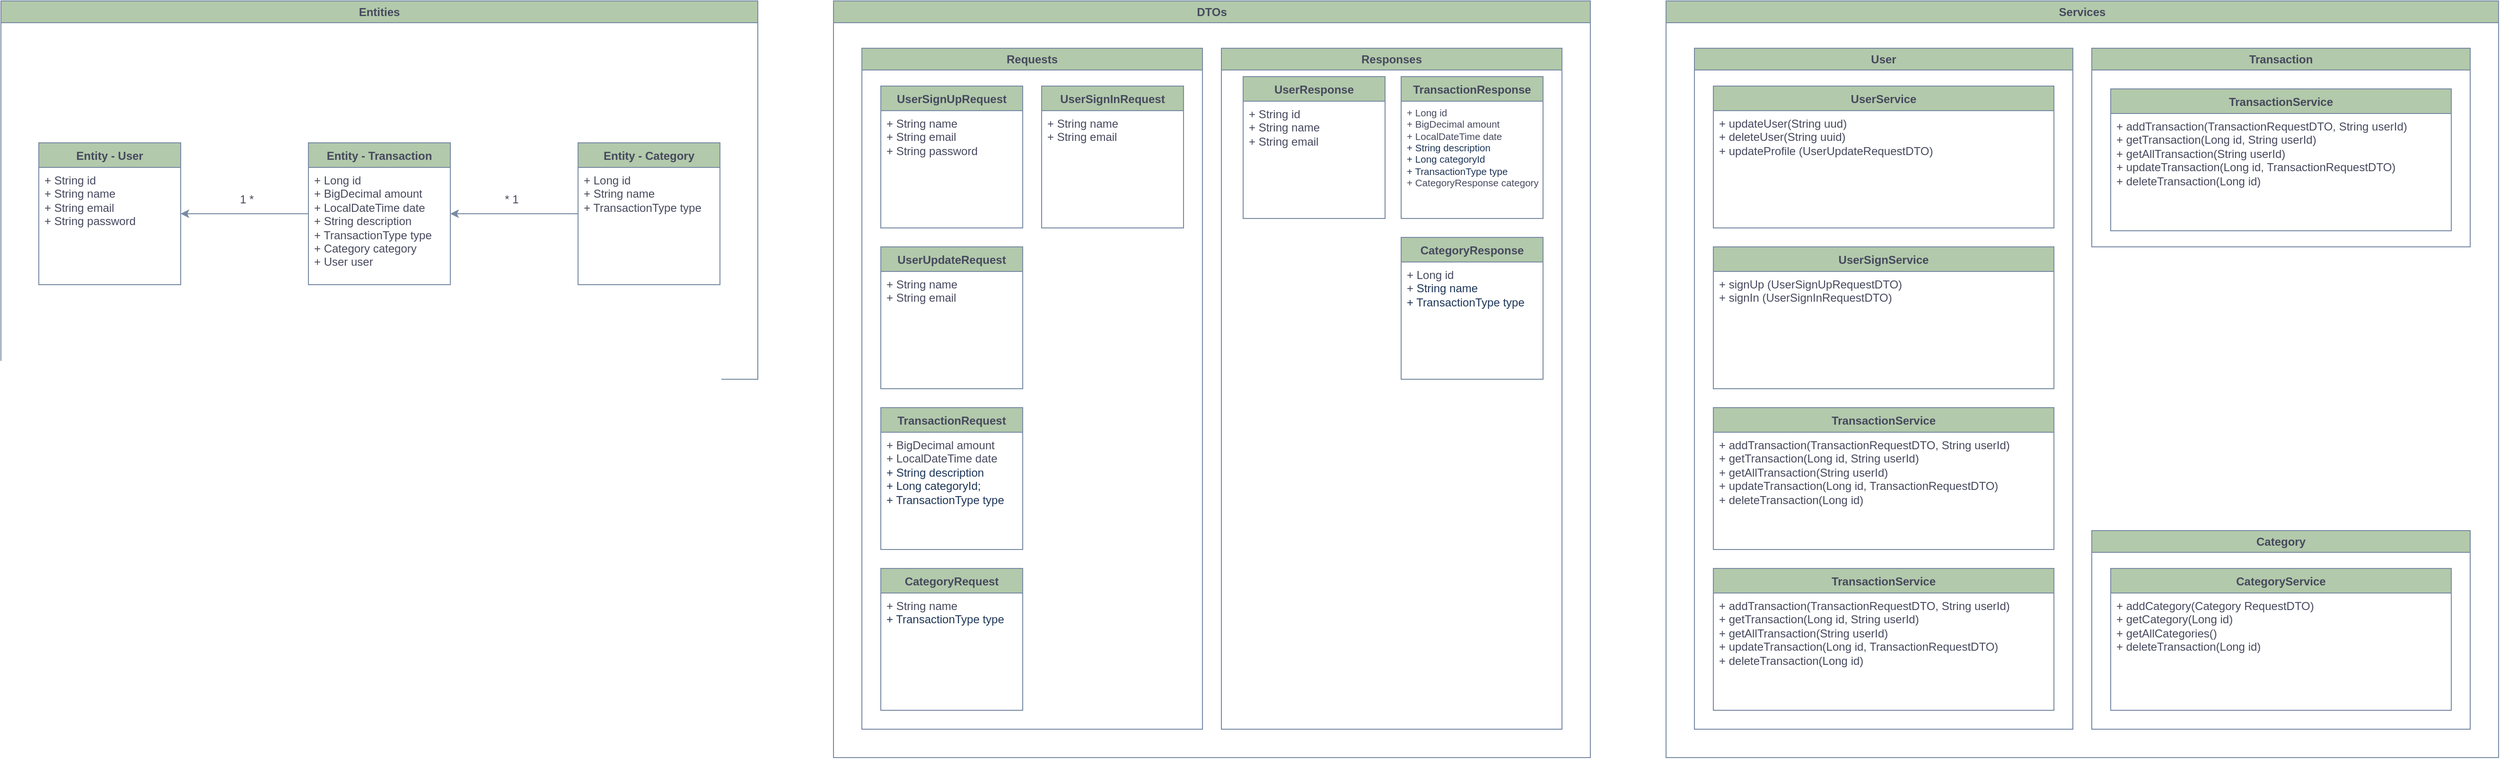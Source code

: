<mxfile version="27.1.1">
  <diagram id="C5RBs43oDa-KdzZeNtuy" name="Page-1">
    <mxGraphModel dx="2852" dy="1570" grid="1" gridSize="10" guides="1" tooltips="1" connect="1" arrows="1" fold="1" page="1" pageScale="1" pageWidth="827" pageHeight="1169" math="0" shadow="0" adaptiveColors="auto">
      <root>
        <mxCell id="WIyWlLk6GJQsqaUBKTNV-0" />
        <mxCell id="WIyWlLk6GJQsqaUBKTNV-1" parent="WIyWlLk6GJQsqaUBKTNV-0" />
        <mxCell id="hyd5x-qJ4TXRHwMhlFfb-103" value="Entities" style="swimlane;whiteSpace=wrap;html=1;labelBackgroundColor=none;fillColor=#B2C9AB;strokeColor=#788AA3;fontColor=#46495D;" parent="WIyWlLk6GJQsqaUBKTNV-1" vertex="1">
          <mxGeometry x="40" y="40" width="800" height="400" as="geometry" />
        </mxCell>
        <mxCell id="hyd5x-qJ4TXRHwMhlFfb-90" value="Entity - User" style="swimlane;fontStyle=1;align=center;verticalAlign=top;childLayout=stackLayout;horizontal=1;startSize=26;horizontalStack=0;resizeParent=1;resizeParentMax=0;resizeLast=0;collapsible=1;marginBottom=0;whiteSpace=wrap;html=1;labelBackgroundColor=none;fillColor=#B2C9AB;strokeColor=#788AA3;fontColor=#46495D;" parent="hyd5x-qJ4TXRHwMhlFfb-103" vertex="1">
          <mxGeometry x="40" y="150" width="150" height="150" as="geometry" />
        </mxCell>
        <mxCell id="hyd5x-qJ4TXRHwMhlFfb-91" value="+ String id&lt;div&gt;+ String name&lt;/div&gt;&lt;div&gt;+ String email&lt;/div&gt;&lt;div&gt;+ String password&lt;/div&gt;" style="text;strokeColor=none;fillColor=none;align=left;verticalAlign=top;spacingLeft=4;spacingRight=4;overflow=hidden;rotatable=0;points=[[0,0.5],[1,0.5]];portConstraint=eastwest;whiteSpace=wrap;html=1;labelBackgroundColor=none;fontColor=#46495D;" parent="hyd5x-qJ4TXRHwMhlFfb-90" vertex="1">
          <mxGeometry y="26" width="150" height="124" as="geometry" />
        </mxCell>
        <mxCell id="hyd5x-qJ4TXRHwMhlFfb-104" style="edgeStyle=orthogonalEdgeStyle;rounded=0;orthogonalLoop=1;jettySize=auto;html=1;labelBackgroundColor=none;strokeColor=#788AA3;fontColor=default;" parent="hyd5x-qJ4TXRHwMhlFfb-103" source="hyd5x-qJ4TXRHwMhlFfb-100" target="hyd5x-qJ4TXRHwMhlFfb-98" edge="1">
          <mxGeometry relative="1" as="geometry" />
        </mxCell>
        <mxCell id="hyd5x-qJ4TXRHwMhlFfb-100" value="Entity - Category" style="swimlane;fontStyle=1;align=center;verticalAlign=top;childLayout=stackLayout;horizontal=1;startSize=26;horizontalStack=0;resizeParent=1;resizeParentMax=0;resizeLast=0;collapsible=1;marginBottom=0;whiteSpace=wrap;html=1;labelBackgroundColor=none;fillColor=#B2C9AB;strokeColor=#788AA3;fontColor=#46495D;" parent="hyd5x-qJ4TXRHwMhlFfb-103" vertex="1">
          <mxGeometry x="610" y="150" width="150" height="150" as="geometry" />
        </mxCell>
        <mxCell id="hyd5x-qJ4TXRHwMhlFfb-101" value="+ Long id&lt;div&gt;+ String name&lt;/div&gt;&lt;div&gt;+ TransactionType type&lt;br&gt;&lt;/div&gt;" style="text;strokeColor=none;fillColor=none;align=left;verticalAlign=top;spacingLeft=4;spacingRight=4;overflow=hidden;rotatable=0;points=[[0,0.5],[1,0.5]];portConstraint=eastwest;whiteSpace=wrap;html=1;labelBackgroundColor=none;fontColor=#46495D;" parent="hyd5x-qJ4TXRHwMhlFfb-100" vertex="1">
          <mxGeometry y="26" width="150" height="124" as="geometry" />
        </mxCell>
        <mxCell id="hyd5x-qJ4TXRHwMhlFfb-105" style="edgeStyle=orthogonalEdgeStyle;rounded=0;orthogonalLoop=1;jettySize=auto;html=1;labelBackgroundColor=none;strokeColor=#788AA3;fontColor=default;" parent="hyd5x-qJ4TXRHwMhlFfb-103" source="hyd5x-qJ4TXRHwMhlFfb-98" target="hyd5x-qJ4TXRHwMhlFfb-90" edge="1">
          <mxGeometry relative="1" as="geometry" />
        </mxCell>
        <mxCell id="hyd5x-qJ4TXRHwMhlFfb-98" value="Entity - Transaction" style="swimlane;fontStyle=1;align=center;verticalAlign=top;childLayout=stackLayout;horizontal=1;startSize=26;horizontalStack=0;resizeParent=1;resizeParentMax=0;resizeLast=0;collapsible=1;marginBottom=0;whiteSpace=wrap;html=1;labelBackgroundColor=none;fillColor=#B2C9AB;strokeColor=#788AA3;fontColor=#46495D;" parent="hyd5x-qJ4TXRHwMhlFfb-103" vertex="1">
          <mxGeometry x="325" y="150" width="150" height="150" as="geometry" />
        </mxCell>
        <mxCell id="hyd5x-qJ4TXRHwMhlFfb-99" value="&lt;div&gt;+ Long id&lt;/div&gt;&lt;div&gt;&lt;span style=&quot;background-color: transparent;&quot;&gt;+ BigDecimal amount&lt;/span&gt;&lt;/div&gt;&lt;div&gt;&lt;span style=&quot;background-color: transparent;&quot;&gt;+ LocalDateTime date&amp;nbsp;&lt;/span&gt;&lt;/div&gt;&lt;div&gt;&lt;span style=&quot;background-color: transparent;&quot;&gt;+ String description&lt;/span&gt;&lt;/div&gt;&lt;div&gt;&lt;span style=&quot;background-color: transparent;&quot;&gt;+ TransactionType type&lt;/span&gt;&lt;/div&gt;&lt;div&gt;&lt;span style=&quot;background-color: transparent;&quot;&gt;+ Category category&lt;/span&gt;&lt;/div&gt;&lt;div&gt;&lt;span style=&quot;background-color: transparent;&quot;&gt;+ User user&amp;nbsp; &amp;nbsp;&lt;/span&gt;&lt;/div&gt;" style="text;strokeColor=none;fillColor=none;align=left;verticalAlign=top;spacingLeft=4;spacingRight=4;overflow=hidden;rotatable=0;points=[[0,0.5],[1,0.5]];portConstraint=eastwest;whiteSpace=wrap;html=1;labelBackgroundColor=none;fontColor=#46495D;" parent="hyd5x-qJ4TXRHwMhlFfb-98" vertex="1">
          <mxGeometry y="26" width="150" height="124" as="geometry" />
        </mxCell>
        <mxCell id="hyd5x-qJ4TXRHwMhlFfb-106" value="1 *" style="text;html=1;align=center;verticalAlign=middle;whiteSpace=wrap;rounded=0;labelBackgroundColor=none;fontColor=#46495D;" parent="hyd5x-qJ4TXRHwMhlFfb-103" vertex="1">
          <mxGeometry x="230" y="195" width="60" height="30" as="geometry" />
        </mxCell>
        <mxCell id="hyd5x-qJ4TXRHwMhlFfb-107" value="* 1" style="text;html=1;align=center;verticalAlign=middle;whiteSpace=wrap;rounded=0;labelBackgroundColor=none;fontColor=#46495D;" parent="hyd5x-qJ4TXRHwMhlFfb-103" vertex="1">
          <mxGeometry x="510" y="195" width="60" height="30" as="geometry" />
        </mxCell>
        <mxCell id="hyd5x-qJ4TXRHwMhlFfb-108" value="DTOs" style="swimlane;whiteSpace=wrap;html=1;labelBackgroundColor=none;fillColor=#B2C9AB;strokeColor=#788AA3;fontColor=#46495D;" parent="WIyWlLk6GJQsqaUBKTNV-1" vertex="1">
          <mxGeometry x="920" y="40" width="800" height="800" as="geometry" />
        </mxCell>
        <mxCell id="hyd5x-qJ4TXRHwMhlFfb-124" value="Requests" style="swimlane;horizontal=1;whiteSpace=wrap;html=1;strokeColor=#788AA3;fontColor=#46495D;fillColor=#B2C9AB;rotation=0;labelBackgroundColor=none;" parent="hyd5x-qJ4TXRHwMhlFfb-108" vertex="1">
          <mxGeometry x="30" y="50" width="360" height="720" as="geometry" />
        </mxCell>
        <mxCell id="hyd5x-qJ4TXRHwMhlFfb-113" value="TransactionRequest" style="swimlane;fontStyle=1;align=center;verticalAlign=top;childLayout=stackLayout;horizontal=1;startSize=26;horizontalStack=0;resizeParent=1;resizeParentMax=0;resizeLast=0;collapsible=1;marginBottom=0;whiteSpace=wrap;html=1;labelBackgroundColor=none;fillColor=#B2C9AB;strokeColor=#788AA3;fontColor=#46495D;" parent="hyd5x-qJ4TXRHwMhlFfb-124" vertex="1">
          <mxGeometry x="20" y="380" width="150" height="150" as="geometry" />
        </mxCell>
        <mxCell id="hyd5x-qJ4TXRHwMhlFfb-114" value="&lt;div&gt;+ BigDecimal amount&lt;/div&gt;&lt;div&gt;+ LocalDateTime date&lt;/div&gt;&lt;div&gt;&lt;span style=&quot;background-color: transparent; color: light-dark(rgb(29, 53, 87), rgb(176, 196, 226));&quot;&gt;+ String description&lt;/span&gt;&lt;/div&gt;&lt;div&gt;&lt;span style=&quot;background-color: transparent; color: light-dark(rgb(29, 53, 87), rgb(176, 196, 226));&quot;&gt;+ Long categoryId;&lt;/span&gt;&lt;/div&gt;&lt;div&gt;&lt;span style=&quot;background-color: transparent; color: light-dark(rgb(29, 53, 87), rgb(176, 196, 226));&quot;&gt;+ TransactionType type&lt;/span&gt;&lt;/div&gt;" style="text;strokeColor=none;fillColor=none;align=left;verticalAlign=top;spacingLeft=4;spacingRight=4;overflow=hidden;rotatable=0;points=[[0,0.5],[1,0.5]];portConstraint=eastwest;whiteSpace=wrap;html=1;labelBackgroundColor=none;fontColor=#46495D;" parent="hyd5x-qJ4TXRHwMhlFfb-113" vertex="1">
          <mxGeometry y="26" width="150" height="124" as="geometry" />
        </mxCell>
        <mxCell id="hyd5x-qJ4TXRHwMhlFfb-116" value="CategoryRequest" style="swimlane;fontStyle=1;align=center;verticalAlign=top;childLayout=stackLayout;horizontal=1;startSize=26;horizontalStack=0;resizeParent=1;resizeParentMax=0;resizeLast=0;collapsible=1;marginBottom=0;whiteSpace=wrap;html=1;labelBackgroundColor=none;fillColor=#B2C9AB;strokeColor=#788AA3;fontColor=#46495D;" parent="hyd5x-qJ4TXRHwMhlFfb-124" vertex="1">
          <mxGeometry x="20" y="550" width="150" height="150" as="geometry" />
        </mxCell>
        <mxCell id="hyd5x-qJ4TXRHwMhlFfb-117" value="&lt;div&gt;+ String name&lt;/div&gt;&lt;div&gt;&lt;span style=&quot;background-color: transparent; color: light-dark(rgb(29, 53, 87), rgb(176, 196, 226));&quot;&gt;+ TransactionType type&lt;/span&gt;&lt;/div&gt;" style="text;strokeColor=none;fillColor=none;align=left;verticalAlign=top;spacingLeft=4;spacingRight=4;overflow=hidden;rotatable=0;points=[[0,0.5],[1,0.5]];portConstraint=eastwest;whiteSpace=wrap;html=1;labelBackgroundColor=none;fontColor=#46495D;" parent="hyd5x-qJ4TXRHwMhlFfb-116" vertex="1">
          <mxGeometry y="26" width="150" height="124" as="geometry" />
        </mxCell>
        <mxCell id="hyd5x-qJ4TXRHwMhlFfb-111" value="UserSignInRequest" style="swimlane;fontStyle=1;align=center;verticalAlign=top;childLayout=stackLayout;horizontal=1;startSize=26;horizontalStack=0;resizeParent=1;resizeParentMax=0;resizeLast=0;collapsible=1;marginBottom=0;whiteSpace=wrap;html=1;labelBackgroundColor=none;fillColor=#B2C9AB;strokeColor=#788AA3;fontColor=#46495D;" parent="hyd5x-qJ4TXRHwMhlFfb-124" vertex="1">
          <mxGeometry x="190" y="40" width="150" height="150" as="geometry" />
        </mxCell>
        <mxCell id="hyd5x-qJ4TXRHwMhlFfb-112" value="&lt;div&gt;+ String name&lt;/div&gt;&lt;div&gt;+ String email&lt;/div&gt;" style="text;strokeColor=none;fillColor=none;align=left;verticalAlign=top;spacingLeft=4;spacingRight=4;overflow=hidden;rotatable=0;points=[[0,0.5],[1,0.5]];portConstraint=eastwest;whiteSpace=wrap;html=1;labelBackgroundColor=none;fontColor=#46495D;" parent="hyd5x-qJ4TXRHwMhlFfb-111" vertex="1">
          <mxGeometry y="26" width="150" height="124" as="geometry" />
        </mxCell>
        <mxCell id="hyd5x-qJ4TXRHwMhlFfb-109" value="UserSignUpRequest" style="swimlane;fontStyle=1;align=center;verticalAlign=top;childLayout=stackLayout;horizontal=1;startSize=26;horizontalStack=0;resizeParent=1;resizeParentMax=0;resizeLast=0;collapsible=1;marginBottom=0;whiteSpace=wrap;html=1;labelBackgroundColor=none;fillColor=#B2C9AB;strokeColor=#788AA3;fontColor=#46495D;" parent="hyd5x-qJ4TXRHwMhlFfb-124" vertex="1">
          <mxGeometry x="20" y="40" width="150" height="150" as="geometry" />
        </mxCell>
        <mxCell id="hyd5x-qJ4TXRHwMhlFfb-110" value="&lt;div&gt;+ String name&lt;/div&gt;&lt;div&gt;+ String email&lt;/div&gt;&lt;div&gt;+ String password&lt;/div&gt;" style="text;strokeColor=none;fillColor=none;align=left;verticalAlign=top;spacingLeft=4;spacingRight=4;overflow=hidden;rotatable=0;points=[[0,0.5],[1,0.5]];portConstraint=eastwest;whiteSpace=wrap;html=1;labelBackgroundColor=none;fontColor=#46495D;" parent="hyd5x-qJ4TXRHwMhlFfb-109" vertex="1">
          <mxGeometry y="26" width="150" height="124" as="geometry" />
        </mxCell>
        <mxCell id="hyd5x-qJ4TXRHwMhlFfb-156" value="UserUpdateRequest" style="swimlane;fontStyle=1;align=center;verticalAlign=top;childLayout=stackLayout;horizontal=1;startSize=26;horizontalStack=0;resizeParent=1;resizeParentMax=0;resizeLast=0;collapsible=1;marginBottom=0;whiteSpace=wrap;html=1;labelBackgroundColor=none;fillColor=#B2C9AB;strokeColor=#788AA3;fontColor=#46495D;" parent="hyd5x-qJ4TXRHwMhlFfb-124" vertex="1">
          <mxGeometry x="20" y="210" width="150" height="150" as="geometry" />
        </mxCell>
        <mxCell id="hyd5x-qJ4TXRHwMhlFfb-157" value="&lt;div&gt;+ String name&lt;/div&gt;&lt;div&gt;+ String email&lt;/div&gt;" style="text;strokeColor=none;fillColor=none;align=left;verticalAlign=top;spacingLeft=4;spacingRight=4;overflow=hidden;rotatable=0;points=[[0,0.5],[1,0.5]];portConstraint=eastwest;whiteSpace=wrap;html=1;labelBackgroundColor=none;fontColor=#46495D;" parent="hyd5x-qJ4TXRHwMhlFfb-156" vertex="1">
          <mxGeometry y="26" width="150" height="124" as="geometry" />
        </mxCell>
        <mxCell id="hyd5x-qJ4TXRHwMhlFfb-125" value="Responses" style="swimlane;horizontal=1;whiteSpace=wrap;html=1;strokeColor=#788AA3;fontColor=#46495D;fillColor=#B2C9AB;rotation=0;labelBackgroundColor=none;" parent="hyd5x-qJ4TXRHwMhlFfb-108" vertex="1">
          <mxGeometry x="410" y="50" width="360" height="720" as="geometry" />
        </mxCell>
        <mxCell id="hyd5x-qJ4TXRHwMhlFfb-120" value="TransactionResponse" style="swimlane;fontStyle=1;align=center;verticalAlign=top;childLayout=stackLayout;horizontal=1;startSize=26;horizontalStack=0;resizeParent=1;resizeParentMax=0;resizeLast=0;collapsible=1;marginBottom=0;whiteSpace=wrap;html=1;labelBackgroundColor=none;fillColor=#B2C9AB;strokeColor=#788AA3;fontColor=#46495D;" parent="hyd5x-qJ4TXRHwMhlFfb-125" vertex="1">
          <mxGeometry x="190" y="30" width="150" height="150" as="geometry" />
        </mxCell>
        <mxCell id="hyd5x-qJ4TXRHwMhlFfb-121" value="&lt;div&gt;+ Long id&lt;/div&gt;&lt;div&gt;+ BigDecimal amount&lt;/div&gt;&lt;div&gt;+ LocalDateTime date&lt;/div&gt;&lt;div&gt;&lt;span style=&quot;background-color: transparent; color: light-dark(rgb(29, 53, 87), rgb(176, 196, 226));&quot;&gt;+ String description&lt;/span&gt;&lt;/div&gt;&lt;div&gt;&lt;span style=&quot;background-color: transparent; color: light-dark(rgb(29, 53, 87), rgb(176, 196, 226));&quot;&gt;+ Long categoryId&lt;/span&gt;&lt;/div&gt;&lt;div&gt;&lt;span style=&quot;background-color: transparent; color: light-dark(rgb(29, 53, 87), rgb(176, 196, 226));&quot;&gt;+ TransactionType type&lt;/span&gt;&lt;/div&gt;&lt;div&gt;&lt;span style=&quot;background-color: transparent;&quot;&gt;+ CategoryResponse category&lt;/span&gt;&lt;/div&gt;" style="text;strokeColor=none;fillColor=none;align=left;verticalAlign=top;spacingLeft=4;spacingRight=4;overflow=hidden;rotatable=0;points=[[0,0.5],[1,0.5]];portConstraint=eastwest;whiteSpace=wrap;html=1;labelBackgroundColor=none;fontColor=#46495D;fontSize=10.3;" parent="hyd5x-qJ4TXRHwMhlFfb-120" vertex="1">
          <mxGeometry y="26" width="150" height="124" as="geometry" />
        </mxCell>
        <mxCell id="hyd5x-qJ4TXRHwMhlFfb-122" value="UserResponse" style="swimlane;fontStyle=1;align=center;verticalAlign=top;childLayout=stackLayout;horizontal=1;startSize=26;horizontalStack=0;resizeParent=1;resizeParentMax=0;resizeLast=0;collapsible=1;marginBottom=0;whiteSpace=wrap;html=1;labelBackgroundColor=none;fillColor=#B2C9AB;strokeColor=#788AA3;fontColor=#46495D;" parent="hyd5x-qJ4TXRHwMhlFfb-125" vertex="1">
          <mxGeometry x="23" y="30" width="150" height="150" as="geometry" />
        </mxCell>
        <mxCell id="hyd5x-qJ4TXRHwMhlFfb-123" value="&lt;div&gt;+ String id&lt;/div&gt;&lt;div&gt;+ String name&lt;/div&gt;&lt;div&gt;+ String email&lt;/div&gt;" style="text;strokeColor=none;fillColor=none;align=left;verticalAlign=top;spacingLeft=4;spacingRight=4;overflow=hidden;rotatable=0;points=[[0,0.5],[1,0.5]];portConstraint=eastwest;whiteSpace=wrap;html=1;labelBackgroundColor=none;fontColor=#46495D;" parent="hyd5x-qJ4TXRHwMhlFfb-122" vertex="1">
          <mxGeometry y="26" width="150" height="124" as="geometry" />
        </mxCell>
        <mxCell id="hyd5x-qJ4TXRHwMhlFfb-118" value="CategoryResponse" style="swimlane;fontStyle=1;align=center;verticalAlign=top;childLayout=stackLayout;horizontal=1;startSize=26;horizontalStack=0;resizeParent=1;resizeParentMax=0;resizeLast=0;collapsible=1;marginBottom=0;whiteSpace=wrap;html=1;labelBackgroundColor=none;fillColor=#B2C9AB;strokeColor=#788AA3;fontColor=#46495D;" parent="hyd5x-qJ4TXRHwMhlFfb-125" vertex="1">
          <mxGeometry x="190" y="200" width="150" height="150" as="geometry" />
        </mxCell>
        <mxCell id="hyd5x-qJ4TXRHwMhlFfb-119" value="&lt;div&gt;+ Long id&lt;/div&gt;&lt;div&gt;+&amp;nbsp;&lt;span style=&quot;background-color: transparent; color: light-dark(rgb(29, 53, 87), rgb(176, 196, 226));&quot;&gt;String name&lt;/span&gt;&lt;/div&gt;&lt;div&gt;&lt;span style=&quot;background-color: transparent; color: light-dark(rgb(29, 53, 87), rgb(176, 196, 226));&quot;&gt;+ TransactionType type&lt;/span&gt;&lt;/div&gt;" style="text;strokeColor=none;fillColor=none;align=left;verticalAlign=top;spacingLeft=4;spacingRight=4;overflow=hidden;rotatable=0;points=[[0,0.5],[1,0.5]];portConstraint=eastwest;whiteSpace=wrap;html=1;labelBackgroundColor=none;fontColor=#46495D;" parent="hyd5x-qJ4TXRHwMhlFfb-118" vertex="1">
          <mxGeometry y="26" width="150" height="124" as="geometry" />
        </mxCell>
        <mxCell id="hyd5x-qJ4TXRHwMhlFfb-134" value="Services" style="swimlane;whiteSpace=wrap;html=1;labelBackgroundColor=none;fillColor=#B2C9AB;strokeColor=#788AA3;fontColor=#46495D;" parent="WIyWlLk6GJQsqaUBKTNV-1" vertex="1">
          <mxGeometry x="1800" y="40" width="880" height="800" as="geometry" />
        </mxCell>
        <mxCell id="1SfXspBUMooY1v84c70p-0" value="User" style="swimlane;horizontal=1;whiteSpace=wrap;html=1;strokeColor=#788AA3;fontColor=#46495D;fillColor=#B2C9AB;rotation=0;labelBackgroundColor=none;" vertex="1" parent="hyd5x-qJ4TXRHwMhlFfb-134">
          <mxGeometry x="30" y="50" width="400" height="720" as="geometry" />
        </mxCell>
        <mxCell id="hyd5x-qJ4TXRHwMhlFfb-154" value="UserSignService" style="swimlane;fontStyle=1;align=center;verticalAlign=top;childLayout=stackLayout;horizontal=1;startSize=26;horizontalStack=0;resizeParent=1;resizeParentMax=0;resizeLast=0;collapsible=1;marginBottom=0;whiteSpace=wrap;html=1;labelBackgroundColor=none;fillColor=#B2C9AB;strokeColor=#788AA3;fontColor=#46495D;" parent="1SfXspBUMooY1v84c70p-0" vertex="1">
          <mxGeometry x="20" y="210" width="360" height="150" as="geometry" />
        </mxCell>
        <mxCell id="hyd5x-qJ4TXRHwMhlFfb-155" value="+ signUp (UserSignUpRequestDTO)&lt;div&gt;+ signIn (UserSignInRequestDTO)&lt;/div&gt;" style="text;strokeColor=none;fillColor=none;align=left;verticalAlign=top;spacingLeft=4;spacingRight=4;overflow=hidden;rotatable=0;points=[[0,0.5],[1,0.5]];portConstraint=eastwest;whiteSpace=wrap;html=1;labelBackgroundColor=none;fontColor=#46495D;" parent="hyd5x-qJ4TXRHwMhlFfb-154" vertex="1">
          <mxGeometry y="26" width="360" height="124" as="geometry" />
        </mxCell>
        <mxCell id="hyd5x-qJ4TXRHwMhlFfb-152" value="UserService" style="swimlane;fontStyle=1;align=center;verticalAlign=top;childLayout=stackLayout;horizontal=1;startSize=26;horizontalStack=0;resizeParent=1;resizeParentMax=0;resizeLast=0;collapsible=1;marginBottom=0;whiteSpace=wrap;html=1;labelBackgroundColor=none;fillColor=#B2C9AB;strokeColor=#788AA3;fontColor=#46495D;" parent="1SfXspBUMooY1v84c70p-0" vertex="1">
          <mxGeometry x="20" y="40" width="360" height="150" as="geometry">
            <mxRectangle x="30" y="50" width="110" height="30" as="alternateBounds" />
          </mxGeometry>
        </mxCell>
        <mxCell id="hyd5x-qJ4TXRHwMhlFfb-153" value="+ updateUser(String uud)&lt;div&gt;+ deleteUser(String uuid)&lt;br&gt;&lt;div&gt;+ updateProfile (UserUpdateRequestDTO)&lt;/div&gt;&lt;/div&gt;" style="text;strokeColor=none;fillColor=none;align=left;verticalAlign=top;spacingLeft=4;spacingRight=4;overflow=hidden;rotatable=0;points=[[0,0.5],[1,0.5]];portConstraint=eastwest;whiteSpace=wrap;html=1;labelBackgroundColor=none;fontColor=#46495D;fontSize=12;" parent="hyd5x-qJ4TXRHwMhlFfb-152" vertex="1">
          <mxGeometry y="26" width="360" height="124" as="geometry" />
        </mxCell>
        <mxCell id="1SfXspBUMooY1v84c70p-7" value="TransactionService" style="swimlane;fontStyle=1;align=center;verticalAlign=top;childLayout=stackLayout;horizontal=1;startSize=26;horizontalStack=0;resizeParent=1;resizeParentMax=0;resizeLast=0;collapsible=1;marginBottom=0;whiteSpace=wrap;html=1;labelBackgroundColor=none;fillColor=#B2C9AB;strokeColor=#788AA3;fontColor=#46495D;" vertex="1" parent="1SfXspBUMooY1v84c70p-0">
          <mxGeometry x="20" y="380" width="360" height="150" as="geometry">
            <mxRectangle x="30" y="50" width="110" height="30" as="alternateBounds" />
          </mxGeometry>
        </mxCell>
        <mxCell id="1SfXspBUMooY1v84c70p-8" value="+ addTransaction(TransactionRequestDTO, String userId)&lt;div&gt;+ getTransaction(Long id, String userId)&lt;/div&gt;&lt;div&gt;+ getAllTransaction(String userId)&lt;/div&gt;&lt;div&gt;+ updateTransaction(Long id, TransactionRequestDTO)&lt;/div&gt;&lt;div&gt;+ deleteTransaction(Long id)&lt;/div&gt;" style="text;strokeColor=none;fillColor=none;align=left;verticalAlign=top;spacingLeft=4;spacingRight=4;overflow=hidden;rotatable=0;points=[[0,0.5],[1,0.5]];portConstraint=eastwest;whiteSpace=wrap;html=1;labelBackgroundColor=none;fontColor=#46495D;fontSize=12;" vertex="1" parent="1SfXspBUMooY1v84c70p-7">
          <mxGeometry y="26" width="360" height="124" as="geometry" />
        </mxCell>
        <mxCell id="1SfXspBUMooY1v84c70p-9" value="TransactionService" style="swimlane;fontStyle=1;align=center;verticalAlign=top;childLayout=stackLayout;horizontal=1;startSize=26;horizontalStack=0;resizeParent=1;resizeParentMax=0;resizeLast=0;collapsible=1;marginBottom=0;whiteSpace=wrap;html=1;labelBackgroundColor=none;fillColor=#B2C9AB;strokeColor=#788AA3;fontColor=#46495D;" vertex="1" parent="1SfXspBUMooY1v84c70p-0">
          <mxGeometry x="20" y="550" width="360" height="150" as="geometry">
            <mxRectangle x="30" y="50" width="110" height="30" as="alternateBounds" />
          </mxGeometry>
        </mxCell>
        <mxCell id="1SfXspBUMooY1v84c70p-10" value="+ addTransaction(TransactionRequestDTO, String userId)&lt;div&gt;+ getTransaction(Long id, String userId)&lt;/div&gt;&lt;div&gt;+ getAllTransaction(String userId)&lt;/div&gt;&lt;div&gt;+ updateTransaction(Long id, TransactionRequestDTO)&lt;/div&gt;&lt;div&gt;+ deleteTransaction(Long id)&lt;/div&gt;" style="text;strokeColor=none;fillColor=none;align=left;verticalAlign=top;spacingLeft=4;spacingRight=4;overflow=hidden;rotatable=0;points=[[0,0.5],[1,0.5]];portConstraint=eastwest;whiteSpace=wrap;html=1;labelBackgroundColor=none;fontColor=#46495D;fontSize=12;" vertex="1" parent="1SfXspBUMooY1v84c70p-9">
          <mxGeometry y="26" width="360" height="124" as="geometry" />
        </mxCell>
        <mxCell id="1SfXspBUMooY1v84c70p-11" value="Transaction" style="swimlane;horizontal=1;whiteSpace=wrap;html=1;strokeColor=#788AA3;fontColor=#46495D;fillColor=#B2C9AB;rotation=0;labelBackgroundColor=none;" vertex="1" parent="hyd5x-qJ4TXRHwMhlFfb-134">
          <mxGeometry x="450" y="50" width="400" height="210" as="geometry" />
        </mxCell>
        <mxCell id="1SfXspBUMooY1v84c70p-16" value="TransactionService" style="swimlane;fontStyle=1;align=center;verticalAlign=top;childLayout=stackLayout;horizontal=1;startSize=26;horizontalStack=0;resizeParent=1;resizeParentMax=0;resizeLast=0;collapsible=1;marginBottom=0;whiteSpace=wrap;html=1;labelBackgroundColor=none;fillColor=#B2C9AB;strokeColor=#788AA3;fontColor=#46495D;" vertex="1" parent="1SfXspBUMooY1v84c70p-11">
          <mxGeometry x="20" y="43" width="360" height="150" as="geometry">
            <mxRectangle x="30" y="50" width="110" height="30" as="alternateBounds" />
          </mxGeometry>
        </mxCell>
        <mxCell id="1SfXspBUMooY1v84c70p-17" value="+ addTransaction(TransactionRequestDTO, String userId)&lt;div&gt;+ getTransaction(Long id, String userId)&lt;/div&gt;&lt;div&gt;+ getAllTransaction(String userId)&lt;/div&gt;&lt;div&gt;+ updateTransaction(Long id, TransactionRequestDTO)&lt;/div&gt;&lt;div&gt;+ deleteTransaction(Long id)&lt;/div&gt;" style="text;strokeColor=none;fillColor=none;align=left;verticalAlign=top;spacingLeft=4;spacingRight=4;overflow=hidden;rotatable=0;points=[[0,0.5],[1,0.5]];portConstraint=eastwest;whiteSpace=wrap;html=1;labelBackgroundColor=none;fontColor=#46495D;fontSize=12;" vertex="1" parent="1SfXspBUMooY1v84c70p-16">
          <mxGeometry y="26" width="360" height="124" as="geometry" />
        </mxCell>
        <mxCell id="1SfXspBUMooY1v84c70p-29" value="Category" style="swimlane;horizontal=1;whiteSpace=wrap;html=1;strokeColor=#788AA3;fontColor=#46495D;fillColor=#B2C9AB;rotation=0;labelBackgroundColor=none;" vertex="1" parent="hyd5x-qJ4TXRHwMhlFfb-134">
          <mxGeometry x="450" y="560" width="400" height="210" as="geometry" />
        </mxCell>
        <mxCell id="1SfXspBUMooY1v84c70p-30" value="CategoryService" style="swimlane;fontStyle=1;align=center;verticalAlign=top;childLayout=stackLayout;horizontal=1;startSize=26;horizontalStack=0;resizeParent=1;resizeParentMax=0;resizeLast=0;collapsible=1;marginBottom=0;whiteSpace=wrap;html=1;labelBackgroundColor=none;fillColor=#B2C9AB;strokeColor=#788AA3;fontColor=#46495D;" vertex="1" parent="1SfXspBUMooY1v84c70p-29">
          <mxGeometry x="20" y="40" width="360" height="150" as="geometry">
            <mxRectangle x="30" y="50" width="110" height="30" as="alternateBounds" />
          </mxGeometry>
        </mxCell>
        <mxCell id="1SfXspBUMooY1v84c70p-31" value="+ addCategory(Category RequestDTO)&lt;div&gt;+ getCategory(Long id)&lt;/div&gt;&lt;div&gt;+ getAllCategories()&lt;/div&gt;&lt;div&gt;+ deleteTransaction(Long id)&lt;/div&gt;" style="text;strokeColor=none;fillColor=none;align=left;verticalAlign=top;spacingLeft=4;spacingRight=4;overflow=hidden;rotatable=0;points=[[0,0.5],[1,0.5]];portConstraint=eastwest;whiteSpace=wrap;html=1;labelBackgroundColor=none;fontColor=#46495D;fontSize=12;" vertex="1" parent="1SfXspBUMooY1v84c70p-30">
          <mxGeometry y="26" width="360" height="124" as="geometry" />
        </mxCell>
      </root>
    </mxGraphModel>
  </diagram>
</mxfile>
